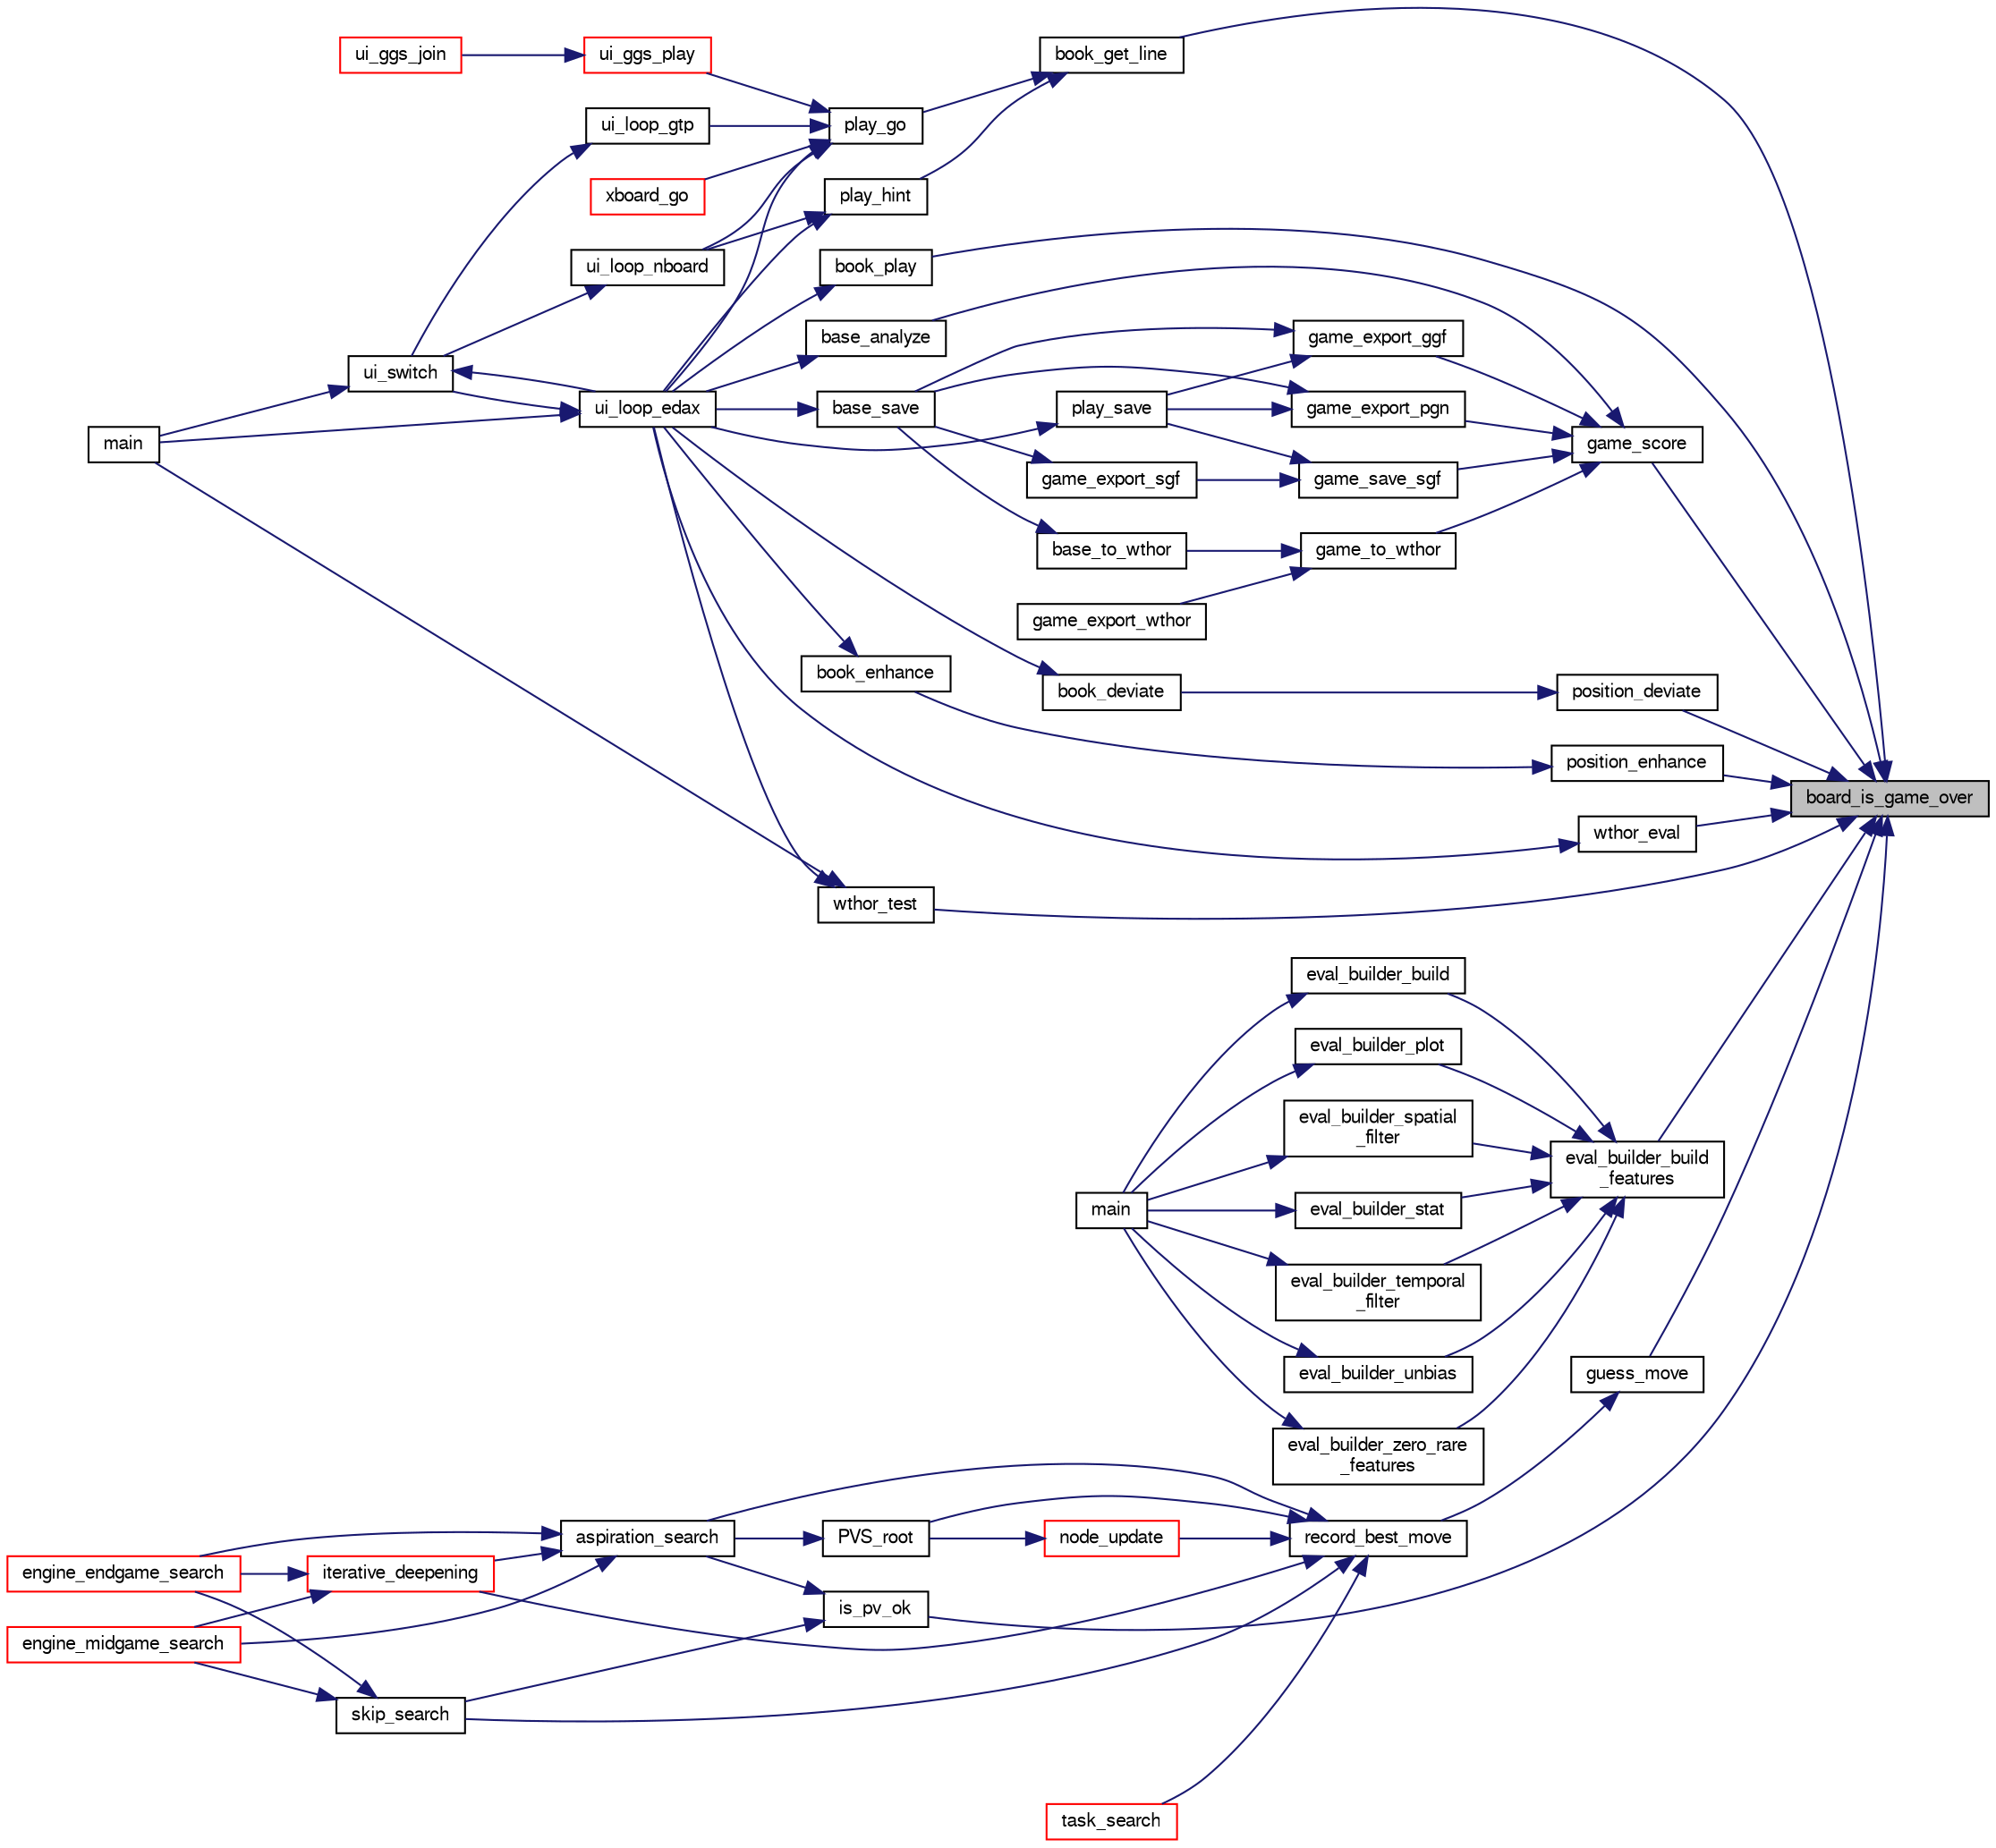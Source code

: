 digraph "board_is_game_over"
{
 // LATEX_PDF_SIZE
  bgcolor="transparent";
  edge [fontname="FreeSans",fontsize="10",labelfontname="FreeSans",labelfontsize="10"];
  node [fontname="FreeSans",fontsize="10",shape=record];
  rankdir="RL";
  Node1 [label="board_is_game_over",height=0.2,width=0.4,color="black", fillcolor="grey75", style="filled", fontcolor="black",tooltip="Check if the game is over."];
  Node1 -> Node2 [dir="back",color="midnightblue",fontsize="10",style="solid",fontname="FreeSans"];
  Node2 [label="book_get_line",height=0.2,width=0.4,color="black",URL="$book_8c.html#a5c4b33003cbd770b19d394d4f6dd6a4f",tooltip="Get a variation from the book."];
  Node2 -> Node3 [dir="back",color="midnightblue",fontsize="10",style="solid",fontname="FreeSans"];
  Node3 [label="play_go",height=0.2,width=0.4,color="black",URL="$play_8c.html#aeba64a0b6660a04cff93da447da3f746",tooltip="Start thinking."];
  Node3 -> Node4 [dir="back",color="midnightblue",fontsize="10",style="solid",fontname="FreeSans"];
  Node4 [label="ui_ggs_play",height=0.2,width=0.4,color="red",URL="$ggs_8c.html#a55704d516945d0fc38a4aae02fca1bfe",tooltip="ui_ggs_play"];
  Node4 -> Node5 [dir="back",color="midnightblue",fontsize="10",style="solid",fontname="FreeSans"];
  Node5 [label="ui_ggs_join",height=0.2,width=0.4,color="red",URL="$ggs_8c.html#afc8b9c7d5dd5c68bdabac6790ff83aff",tooltip="ui_ggs_join"];
  Node3 -> Node9 [dir="back",color="midnightblue",fontsize="10",style="solid",fontname="FreeSans"];
  Node9 [label="ui_loop_edax",height=0.2,width=0.4,color="black",URL="$edax_8c.html#a2354b96c7688bae32bedb6203d672f50",tooltip="Loop event."];
  Node9 -> Node8 [dir="back",color="midnightblue",fontsize="10",style="solid",fontname="FreeSans"];
  Node8 [label="main",height=0.2,width=0.4,color="black",URL="$main_8c.html#a3c04138a5bfe5d72780bb7e82a18e627",tooltip="edax main function."];
  Node9 -> Node7 [dir="back",color="midnightblue",fontsize="10",style="solid",fontname="FreeSans"];
  Node7 [label="ui_switch",height=0.2,width=0.4,color="black",URL="$ui_8c.html#a4234d6b0fd690186ef0ec2fc2eba2d4d",tooltip="Switch between different User Interface."];
  Node7 -> Node8 [dir="back",color="midnightblue",fontsize="10",style="solid",fontname="FreeSans"];
  Node7 -> Node9 [dir="back",color="midnightblue",fontsize="10",style="solid",fontname="FreeSans"];
  Node3 -> Node11 [dir="back",color="midnightblue",fontsize="10",style="solid",fontname="FreeSans"];
  Node11 [label="ui_loop_gtp",height=0.2,width=0.4,color="black",URL="$gtp_8c.html#aa036470059be60da73acd63418093e1e",tooltip="Loop event."];
  Node11 -> Node7 [dir="back",color="midnightblue",fontsize="10",style="solid",fontname="FreeSans"];
  Node3 -> Node12 [dir="back",color="midnightblue",fontsize="10",style="solid",fontname="FreeSans"];
  Node12 [label="ui_loop_nboard",height=0.2,width=0.4,color="black",URL="$nboard_8c.html#a13ec69450a157e8cbf526b11d1a27be6",tooltip="Loop event."];
  Node12 -> Node7 [dir="back",color="midnightblue",fontsize="10",style="solid",fontname="FreeSans"];
  Node3 -> Node13 [dir="back",color="midnightblue",fontsize="10",style="solid",fontname="FreeSans"];
  Node13 [label="xboard_go",height=0.2,width=0.4,color="red",URL="$xboard_8c.html#ac3cbe43d38c75f78ef60f463f91bf3fe",tooltip=" "];
  Node2 -> Node16 [dir="back",color="midnightblue",fontsize="10",style="solid",fontname="FreeSans"];
  Node16 [label="play_hint",height=0.2,width=0.4,color="black",URL="$play_8c.html#a331a1824215c3c7be0241fe0e2d4da57",tooltip="Start thinking."];
  Node16 -> Node9 [dir="back",color="midnightblue",fontsize="10",style="solid",fontname="FreeSans"];
  Node16 -> Node12 [dir="back",color="midnightblue",fontsize="10",style="solid",fontname="FreeSans"];
  Node1 -> Node17 [dir="back",color="midnightblue",fontsize="10",style="solid",fontname="FreeSans"];
  Node17 [label="book_play",height=0.2,width=0.4,color="black",URL="$book_8c.html#a4c8729064ee16b36991b76d0382aafa3",tooltip="Play."];
  Node17 -> Node9 [dir="back",color="midnightblue",fontsize="10",style="solid",fontname="FreeSans"];
  Node1 -> Node18 [dir="back",color="midnightblue",fontsize="10",style="solid",fontname="FreeSans"];
  Node18 [label="eval_builder_build\l_features",height=0.2,width=0.4,color="black",URL="$eval__builder_8c.html#a79387d3fa0bede6d227365162dd08ef4",tooltip=" "];
  Node18 -> Node19 [dir="back",color="midnightblue",fontsize="10",style="solid",fontname="FreeSans"];
  Node19 [label="eval_builder_build",height=0.2,width=0.4,color="black",URL="$eval__builder_8c.html#a40ea914a5bd5aad6f7525b22935927a2",tooltip=" "];
  Node19 -> Node20 [dir="back",color="midnightblue",fontsize="10",style="solid",fontname="FreeSans"];
  Node20 [label="main",height=0.2,width=0.4,color="black",URL="$eval__builder_8c.html#a3c04138a5bfe5d72780bb7e82a18e627",tooltip=" "];
  Node18 -> Node21 [dir="back",color="midnightblue",fontsize="10",style="solid",fontname="FreeSans"];
  Node21 [label="eval_builder_plot",height=0.2,width=0.4,color="black",URL="$eval__builder_8c.html#a5520d2a68d1a52cd8d53058e0e83c7b2",tooltip=" "];
  Node21 -> Node20 [dir="back",color="midnightblue",fontsize="10",style="solid",fontname="FreeSans"];
  Node18 -> Node22 [dir="back",color="midnightblue",fontsize="10",style="solid",fontname="FreeSans"];
  Node22 [label="eval_builder_spatial\l_filter",height=0.2,width=0.4,color="black",URL="$eval__builder_8c.html#aa88f285ca2e28cf0ad595d06735b7b36",tooltip=" "];
  Node22 -> Node20 [dir="back",color="midnightblue",fontsize="10",style="solid",fontname="FreeSans"];
  Node18 -> Node23 [dir="back",color="midnightblue",fontsize="10",style="solid",fontname="FreeSans"];
  Node23 [label="eval_builder_stat",height=0.2,width=0.4,color="black",URL="$eval__builder_8c.html#a744e07a37df9d202ef37ec5cacbba3f2",tooltip=" "];
  Node23 -> Node20 [dir="back",color="midnightblue",fontsize="10",style="solid",fontname="FreeSans"];
  Node18 -> Node24 [dir="back",color="midnightblue",fontsize="10",style="solid",fontname="FreeSans"];
  Node24 [label="eval_builder_temporal\l_filter",height=0.2,width=0.4,color="black",URL="$eval__builder_8c.html#a889ee93dfe419005c76c172ff1145714",tooltip=" "];
  Node24 -> Node20 [dir="back",color="midnightblue",fontsize="10",style="solid",fontname="FreeSans"];
  Node18 -> Node25 [dir="back",color="midnightblue",fontsize="10",style="solid",fontname="FreeSans"];
  Node25 [label="eval_builder_unbias",height=0.2,width=0.4,color="black",URL="$eval__builder_8c.html#a1fcf737dfac30b60d8a859f434e8bfdd",tooltip=" "];
  Node25 -> Node20 [dir="back",color="midnightblue",fontsize="10",style="solid",fontname="FreeSans"];
  Node18 -> Node26 [dir="back",color="midnightblue",fontsize="10",style="solid",fontname="FreeSans"];
  Node26 [label="eval_builder_zero_rare\l_features",height=0.2,width=0.4,color="black",URL="$eval__builder_8c.html#a4fd5f207beead7bfe380bbd9e5a13a3c",tooltip=" "];
  Node26 -> Node20 [dir="back",color="midnightblue",fontsize="10",style="solid",fontname="FreeSans"];
  Node1 -> Node27 [dir="back",color="midnightblue",fontsize="10",style="solid",fontname="FreeSans"];
  Node27 [label="game_score",height=0.2,width=0.4,color="black",URL="$game_8c.html#af03df99b0209fcc5eb87c9571876206f",tooltip="Compute the final score of the game, for the initial player."];
  Node27 -> Node28 [dir="back",color="midnightblue",fontsize="10",style="solid",fontname="FreeSans"];
  Node28 [label="base_analyze",height=0.2,width=0.4,color="black",URL="$base_8c.html#a130adf3915feeb8dd21edd8c715c220f",tooltip="Base analysis."];
  Node28 -> Node9 [dir="back",color="midnightblue",fontsize="10",style="solid",fontname="FreeSans"];
  Node27 -> Node29 [dir="back",color="midnightblue",fontsize="10",style="solid",fontname="FreeSans"];
  Node29 [label="game_export_ggf",height=0.2,width=0.4,color="black",URL="$game_8c.html#a08ef7a32b9063eefedfa040ab7e95ea2",tooltip="Write a game to the Generic Game Format (ggf) file."];
  Node29 -> Node30 [dir="back",color="midnightblue",fontsize="10",style="solid",fontname="FreeSans"];
  Node30 [label="base_save",height=0.2,width=0.4,color="black",URL="$base_8c.html#a290adf2a96f38b6d37874b1486027ec8",tooltip="Save a game database."];
  Node30 -> Node9 [dir="back",color="midnightblue",fontsize="10",style="solid",fontname="FreeSans"];
  Node29 -> Node31 [dir="back",color="midnightblue",fontsize="10",style="solid",fontname="FreeSans"];
  Node31 [label="play_save",height=0.2,width=0.4,color="black",URL="$play_8c.html#a6bfab22913b749330068bde2bb80afa3",tooltip="Save a played game."];
  Node31 -> Node9 [dir="back",color="midnightblue",fontsize="10",style="solid",fontname="FreeSans"];
  Node27 -> Node32 [dir="back",color="midnightblue",fontsize="10",style="solid",fontname="FreeSans"];
  Node32 [label="game_export_pgn",height=0.2,width=0.4,color="black",URL="$game_8c.html#acf88b6a57b6b9305fce116cb0df32138",tooltip="Write a game to a pgn file."];
  Node32 -> Node30 [dir="back",color="midnightblue",fontsize="10",style="solid",fontname="FreeSans"];
  Node32 -> Node31 [dir="back",color="midnightblue",fontsize="10",style="solid",fontname="FreeSans"];
  Node27 -> Node33 [dir="back",color="midnightblue",fontsize="10",style="solid",fontname="FreeSans"];
  Node33 [label="game_save_sgf",height=0.2,width=0.4,color="black",URL="$game_8c.html#a41649055df8b13ab4e9fc89d16c436c3",tooltip="Write a game to the Generic Game Format (ggf) file."];
  Node33 -> Node34 [dir="back",color="midnightblue",fontsize="10",style="solid",fontname="FreeSans"];
  Node34 [label="game_export_sgf",height=0.2,width=0.4,color="black",URL="$game_8c.html#a2d1419dd54d59efc0e94ead59565d9cf",tooltip=" "];
  Node34 -> Node30 [dir="back",color="midnightblue",fontsize="10",style="solid",fontname="FreeSans"];
  Node33 -> Node31 [dir="back",color="midnightblue",fontsize="10",style="solid",fontname="FreeSans"];
  Node27 -> Node35 [dir="back",color="midnightblue",fontsize="10",style="solid",fontname="FreeSans"];
  Node35 [label="game_to_wthor",height=0.2,width=0.4,color="black",URL="$game_8c.html#a9cd08f7dd5f88f543d9dcad99f818397",tooltip="convert a Game to a Whor game."];
  Node35 -> Node36 [dir="back",color="midnightblue",fontsize="10",style="solid",fontname="FreeSans"];
  Node36 [label="base_to_wthor",height=0.2,width=0.4,color="black",URL="$base_8c.html#a927d0aa4ac1294345af68a8bfd224012",tooltip="Convert to a wthor base."];
  Node36 -> Node30 [dir="back",color="midnightblue",fontsize="10",style="solid",fontname="FreeSans"];
  Node35 -> Node37 [dir="back",color="midnightblue",fontsize="10",style="solid",fontname="FreeSans"];
  Node37 [label="game_export_wthor",height=0.2,width=0.4,color="black",URL="$game_8c.html#a931032e25209a773baf042eba636a3da",tooltip="Write a game to a Wthor file."];
  Node1 -> Node38 [dir="back",color="midnightblue",fontsize="10",style="solid",fontname="FreeSans"];
  Node38 [label="guess_move",height=0.2,width=0.4,color="black",URL="$root_8c.html#a6ac3c5f991e5a6a40a27d0a9e425aaca",tooltip="Guess a move."];
  Node38 -> Node39 [dir="back",color="midnightblue",fontsize="10",style="solid",fontname="FreeSans"];
  Node39 [label="record_best_move",height=0.2,width=0.4,color="black",URL="$root_8c.html#ae557ecf41efe8b033969349603c765e2",tooltip="Record best move."];
  Node39 -> Node40 [dir="back",color="midnightblue",fontsize="10",style="solid",fontname="FreeSans"];
  Node40 [label="aspiration_search",height=0.2,width=0.4,color="black",URL="$root_8c.html#ad7e7acc5e26be0248b45eff34678ee3b",tooltip="Aspiration window."];
  Node40 -> Node41 [dir="back",color="midnightblue",fontsize="10",style="solid",fontname="FreeSans"];
  Node41 [label="engine_endgame_search",height=0.2,width=0.4,color="red",URL="$cassio_8c.html#a59118e647ced4f05560b431b30ad73b9",tooltip="Endgame search."];
  Node40 -> Node43 [dir="back",color="midnightblue",fontsize="10",style="solid",fontname="FreeSans"];
  Node43 [label="engine_midgame_search",height=0.2,width=0.4,color="red",URL="$cassio_8c.html#a71ebe2bfb187238a48c94edd82cb3024",tooltip="Midgame search."];
  Node40 -> Node44 [dir="back",color="midnightblue",fontsize="10",style="solid",fontname="FreeSans"];
  Node44 [label="iterative_deepening",height=0.2,width=0.4,color="red",URL="$root_8c.html#a0e77250a21e5f5d70917a5356c22f5f3",tooltip="Iterative deepening."];
  Node44 -> Node41 [dir="back",color="midnightblue",fontsize="10",style="solid",fontname="FreeSans"];
  Node44 -> Node43 [dir="back",color="midnightblue",fontsize="10",style="solid",fontname="FreeSans"];
  Node39 -> Node44 [dir="back",color="midnightblue",fontsize="10",style="solid",fontname="FreeSans"];
  Node39 -> Node87 [dir="back",color="midnightblue",fontsize="10",style="solid",fontname="FreeSans"];
  Node87 [label="node_update",height=0.2,width=0.4,color="red",URL="$ybwc_8c.html#aaa3720f7191596fadf637ee6fddc8666",tooltip="Update a node."];
  Node87 -> Node91 [dir="back",color="midnightblue",fontsize="10",style="solid",fontname="FreeSans"];
  Node91 [label="PVS_root",height=0.2,width=0.4,color="black",URL="$root_8c.html#a1367650ce57b9632f862da187074edb7",tooltip="Principal Variation Search algorithm at the root of the tree."];
  Node91 -> Node40 [dir="back",color="midnightblue",fontsize="10",style="solid",fontname="FreeSans"];
  Node39 -> Node91 [dir="back",color="midnightblue",fontsize="10",style="solid",fontname="FreeSans"];
  Node39 -> Node103 [dir="back",color="midnightblue",fontsize="10",style="solid",fontname="FreeSans"];
  Node103 [label="skip_search",height=0.2,width=0.4,color="black",URL="$cassio_8c.html#a9d4678777a6a7d2828934b2c8f0dc182",tooltip="Check if a search has already been done here."];
  Node103 -> Node41 [dir="back",color="midnightblue",fontsize="10",style="solid",fontname="FreeSans"];
  Node103 -> Node43 [dir="back",color="midnightblue",fontsize="10",style="solid",fontname="FreeSans"];
  Node39 -> Node92 [dir="back",color="midnightblue",fontsize="10",style="solid",fontname="FreeSans"];
  Node92 [label="task_search",height=0.2,width=0.4,color="red",URL="$ybwc_8c.html#aaa4fc1461e78cd5569318f9e19399e50",tooltip="A parallel search within a Task structure."];
  Node1 -> Node104 [dir="back",color="midnightblue",fontsize="10",style="solid",fontname="FreeSans"];
  Node104 [label="is_pv_ok",height=0.2,width=0.4,color="black",URL="$root_8c.html#aad3b11df7961fdacf736ebf3d99f92db",tooltip="Check if PV is ok."];
  Node104 -> Node40 [dir="back",color="midnightblue",fontsize="10",style="solid",fontname="FreeSans"];
  Node104 -> Node103 [dir="back",color="midnightblue",fontsize="10",style="solid",fontname="FreeSans"];
  Node1 -> Node105 [dir="back",color="midnightblue",fontsize="10",style="solid",fontname="FreeSans"];
  Node105 [label="position_deviate",height=0.2,width=0.4,color="black",URL="$book_8c.html#ae9ee489a468274fd83808c53da0418c9",tooltip="Deviate a position."];
  Node105 -> Node82 [dir="back",color="midnightblue",fontsize="10",style="solid",fontname="FreeSans"];
  Node82 [label="book_deviate",height=0.2,width=0.4,color="black",URL="$book_8c.html#ad3ff0b9b8333c6714cd23ca4ebb620b8",tooltip="Deviate a book."];
  Node82 -> Node9 [dir="back",color="midnightblue",fontsize="10",style="solid",fontname="FreeSans"];
  Node1 -> Node106 [dir="back",color="midnightblue",fontsize="10",style="solid",fontname="FreeSans"];
  Node106 [label="position_enhance",height=0.2,width=0.4,color="black",URL="$book_8c.html#ae7bdabeabfe76594a8c99bcdb98dedff",tooltip="Enhance a position."];
  Node106 -> Node83 [dir="back",color="midnightblue",fontsize="10",style="solid",fontname="FreeSans"];
  Node83 [label="book_enhance",height=0.2,width=0.4,color="black",URL="$book_8c.html#a55c9eb657940f815d9be360f1f2b7aea",tooltip="Enhance a book."];
  Node83 -> Node9 [dir="back",color="midnightblue",fontsize="10",style="solid",fontname="FreeSans"];
  Node1 -> Node86 [dir="back",color="midnightblue",fontsize="10",style="solid",fontname="FreeSans"];
  Node86 [label="wthor_eval",height=0.2,width=0.4,color="black",URL="$base_8c.html#a86b72b1d7f3ee47ec62cbb618546ec70",tooltip="Test Eval with a wthor base."];
  Node86 -> Node9 [dir="back",color="midnightblue",fontsize="10",style="solid",fontname="FreeSans"];
  Node1 -> Node48 [dir="back",color="midnightblue",fontsize="10",style="solid",fontname="FreeSans"];
  Node48 [label="wthor_test",height=0.2,width=0.4,color="black",URL="$base_8c.html#acd4aaf9717e79148da6c763b1c022016",tooltip="Test Search with a wthor base."];
  Node48 -> Node8 [dir="back",color="midnightblue",fontsize="10",style="solid",fontname="FreeSans"];
  Node48 -> Node9 [dir="back",color="midnightblue",fontsize="10",style="solid",fontname="FreeSans"];
}
